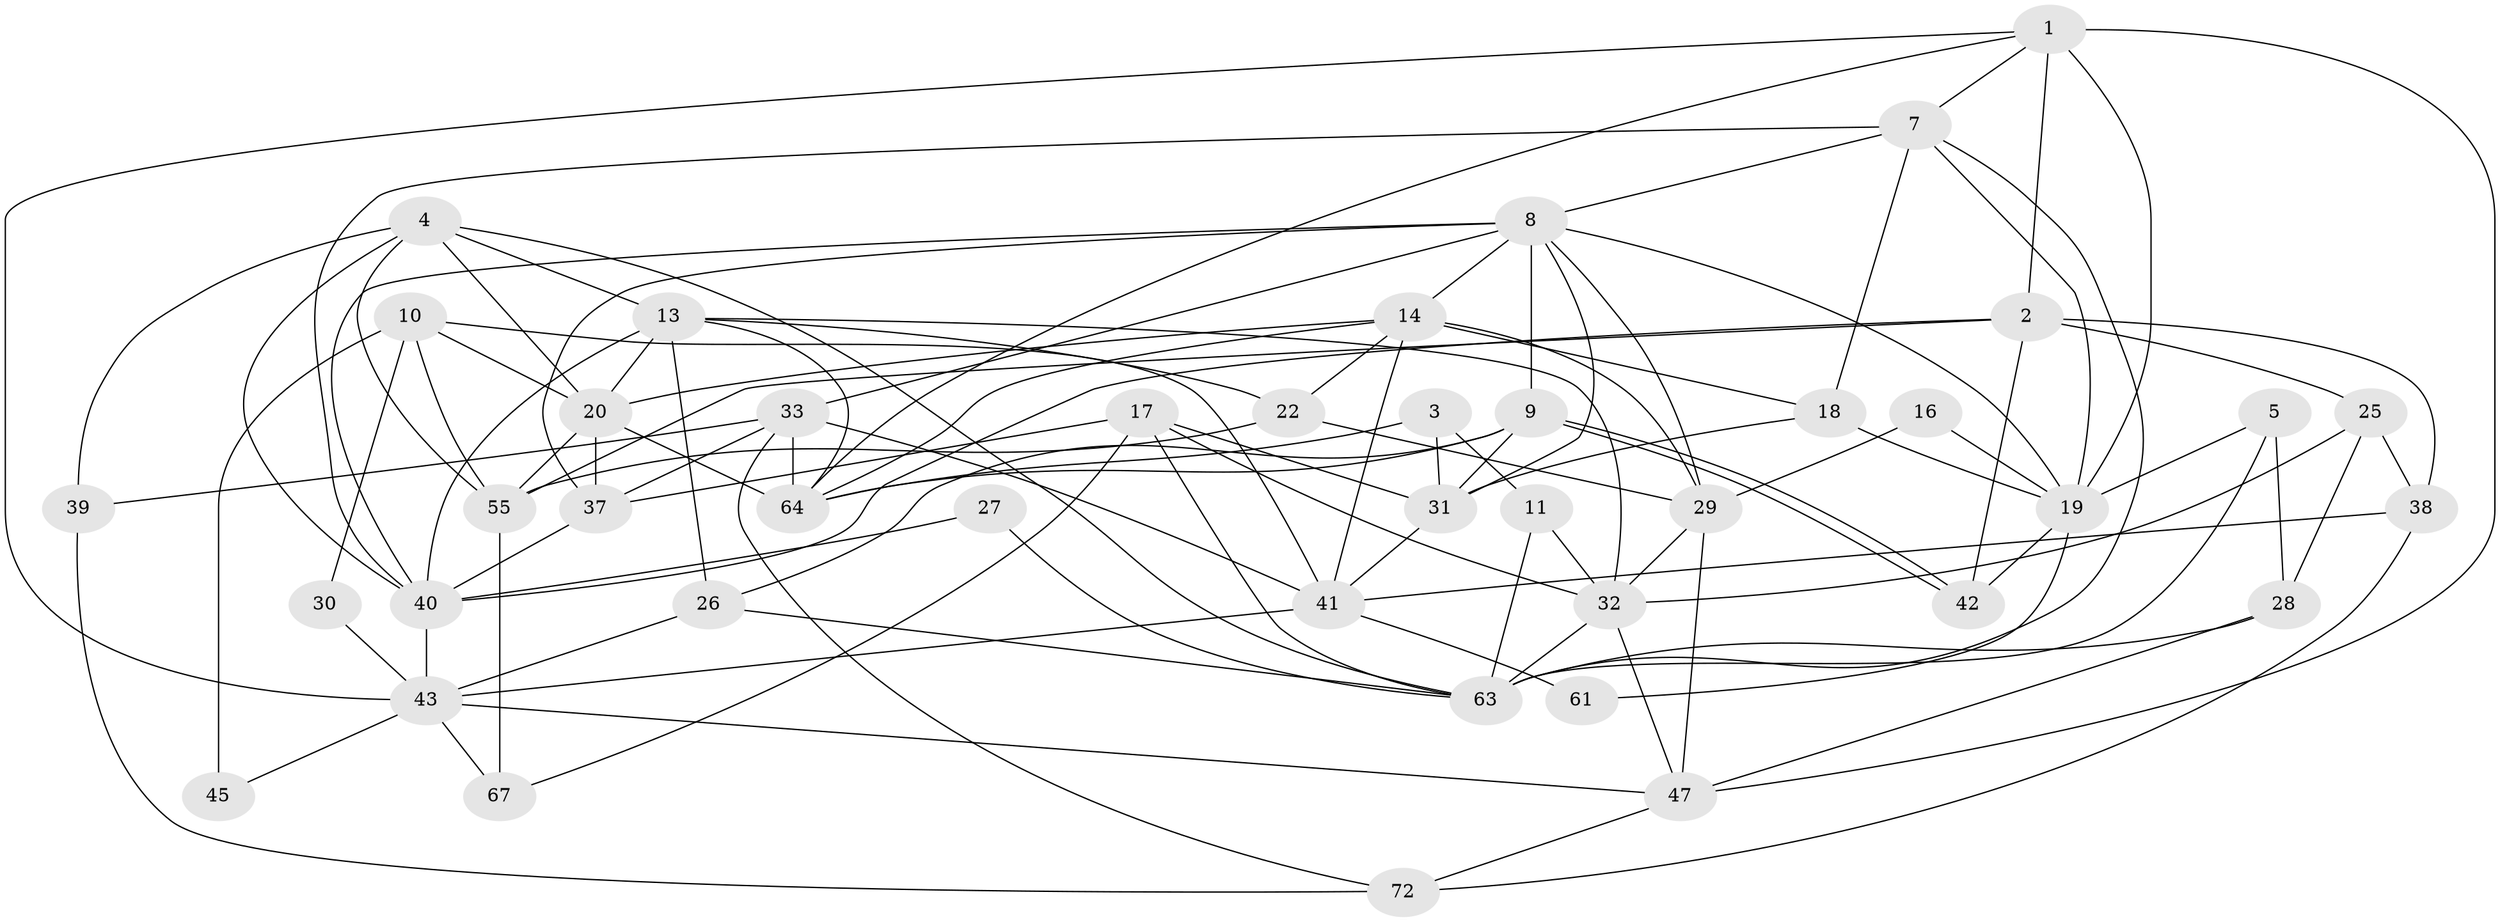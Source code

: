 // Generated by graph-tools (version 1.1) at 2025/52/02/27/25 19:52:08]
// undirected, 42 vertices, 108 edges
graph export_dot {
graph [start="1"]
  node [color=gray90,style=filled];
  1 [super="+62"];
  2 [super="+6"];
  3;
  4 [super="+57"];
  5;
  7 [super="+21"];
  8 [super="+12"];
  9 [super="+15"];
  10 [super="+49"];
  11;
  13 [super="+60"];
  14 [super="+71"];
  16;
  17 [super="+34"];
  18 [super="+24"];
  19 [super="+36"];
  20 [super="+35"];
  22 [super="+23"];
  25 [super="+51"];
  26;
  27;
  28 [super="+50"];
  29 [super="+70"];
  30;
  31 [super="+52"];
  32 [super="+69"];
  33 [super="+44"];
  37 [super="+53"];
  38 [super="+54"];
  39;
  40 [super="+46"];
  41 [super="+48"];
  42;
  43 [super="+59"];
  45 [super="+66"];
  47 [super="+58"];
  55 [super="+56"];
  61;
  63 [super="+65"];
  64 [super="+68"];
  67;
  72;
  1 -- 43;
  1 -- 19;
  1 -- 7;
  1 -- 64;
  1 -- 2;
  1 -- 47;
  2 -- 40;
  2 -- 38;
  2 -- 42;
  2 -- 25;
  2 -- 55;
  3 -- 11;
  3 -- 64;
  3 -- 31;
  4 -- 20;
  4 -- 13;
  4 -- 63;
  4 -- 40;
  4 -- 39;
  4 -- 55;
  5 -- 63;
  5 -- 28;
  5 -- 19;
  7 -- 40;
  7 -- 8;
  7 -- 18;
  7 -- 19;
  7 -- 63;
  8 -- 14;
  8 -- 33;
  8 -- 31;
  8 -- 19;
  8 -- 37;
  8 -- 9;
  8 -- 40;
  8 -- 29;
  9 -- 42;
  9 -- 42;
  9 -- 26;
  9 -- 64;
  9 -- 31;
  10 -- 30;
  10 -- 20;
  10 -- 41 [weight=2];
  10 -- 45 [weight=2];
  10 -- 55;
  11 -- 63;
  11 -- 32;
  13 -- 64;
  13 -- 32;
  13 -- 20;
  13 -- 22;
  13 -- 40;
  13 -- 26;
  14 -- 18 [weight=2];
  14 -- 64;
  14 -- 20;
  14 -- 22;
  14 -- 41;
  14 -- 29;
  16 -- 19;
  16 -- 29;
  17 -- 63;
  17 -- 32;
  17 -- 67;
  17 -- 37;
  17 -- 31;
  18 -- 31;
  18 -- 19;
  19 -- 42;
  19 -- 61;
  20 -- 64;
  20 -- 55;
  20 -- 37;
  22 -- 55;
  22 -- 29;
  25 -- 32;
  25 -- 28;
  25 -- 38;
  26 -- 63;
  26 -- 43;
  27 -- 40;
  27 -- 63;
  28 -- 63;
  28 -- 47;
  29 -- 32;
  29 -- 47;
  30 -- 43;
  31 -- 41;
  32 -- 63;
  32 -- 47;
  33 -- 64;
  33 -- 72;
  33 -- 39;
  33 -- 41;
  33 -- 37;
  37 -- 40;
  38 -- 72;
  38 -- 41;
  39 -- 72;
  40 -- 43;
  41 -- 61;
  41 -- 43;
  43 -- 45;
  43 -- 67;
  43 -- 47;
  47 -- 72;
  55 -- 67;
}

